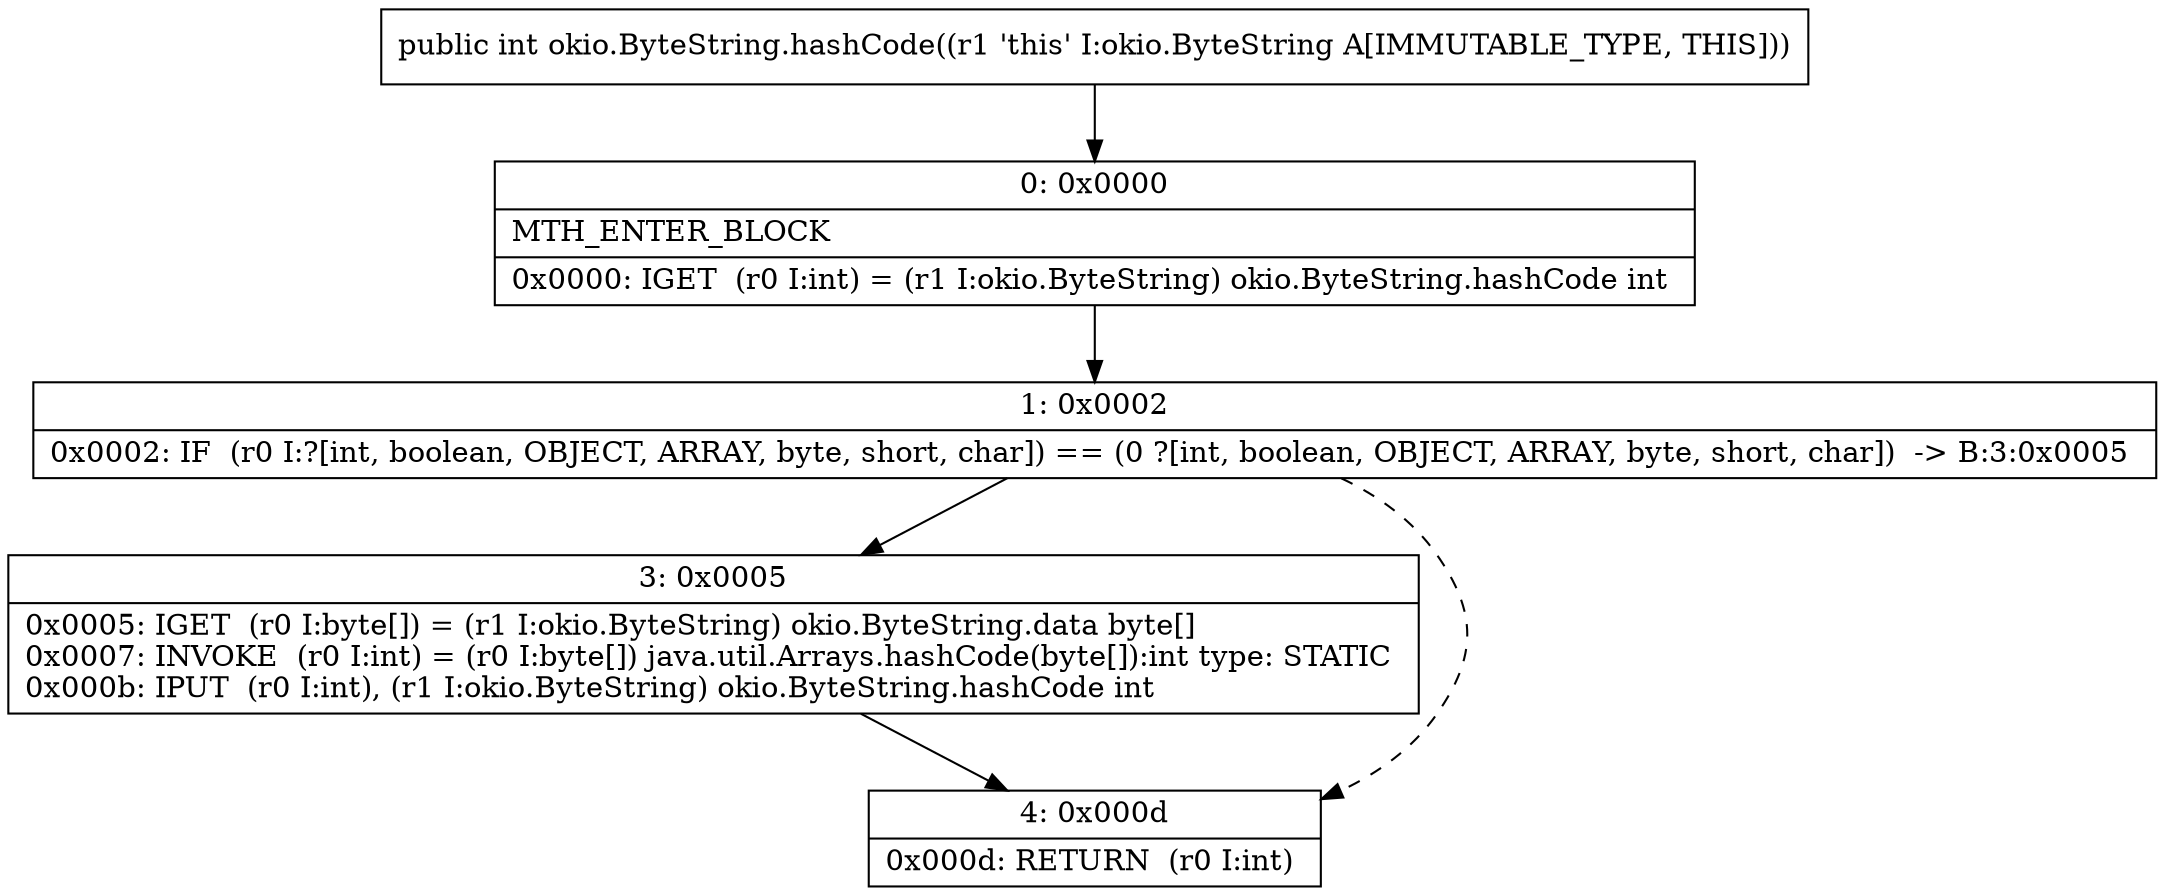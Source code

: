 digraph "CFG forokio.ByteString.hashCode()I" {
Node_0 [shape=record,label="{0\:\ 0x0000|MTH_ENTER_BLOCK\l|0x0000: IGET  (r0 I:int) = (r1 I:okio.ByteString) okio.ByteString.hashCode int \l}"];
Node_1 [shape=record,label="{1\:\ 0x0002|0x0002: IF  (r0 I:?[int, boolean, OBJECT, ARRAY, byte, short, char]) == (0 ?[int, boolean, OBJECT, ARRAY, byte, short, char])  \-\> B:3:0x0005 \l}"];
Node_3 [shape=record,label="{3\:\ 0x0005|0x0005: IGET  (r0 I:byte[]) = (r1 I:okio.ByteString) okio.ByteString.data byte[] \l0x0007: INVOKE  (r0 I:int) = (r0 I:byte[]) java.util.Arrays.hashCode(byte[]):int type: STATIC \l0x000b: IPUT  (r0 I:int), (r1 I:okio.ByteString) okio.ByteString.hashCode int \l}"];
Node_4 [shape=record,label="{4\:\ 0x000d|0x000d: RETURN  (r0 I:int) \l}"];
MethodNode[shape=record,label="{public int okio.ByteString.hashCode((r1 'this' I:okio.ByteString A[IMMUTABLE_TYPE, THIS])) }"];
MethodNode -> Node_0;
Node_0 -> Node_1;
Node_1 -> Node_3;
Node_1 -> Node_4[style=dashed];
Node_3 -> Node_4;
}

